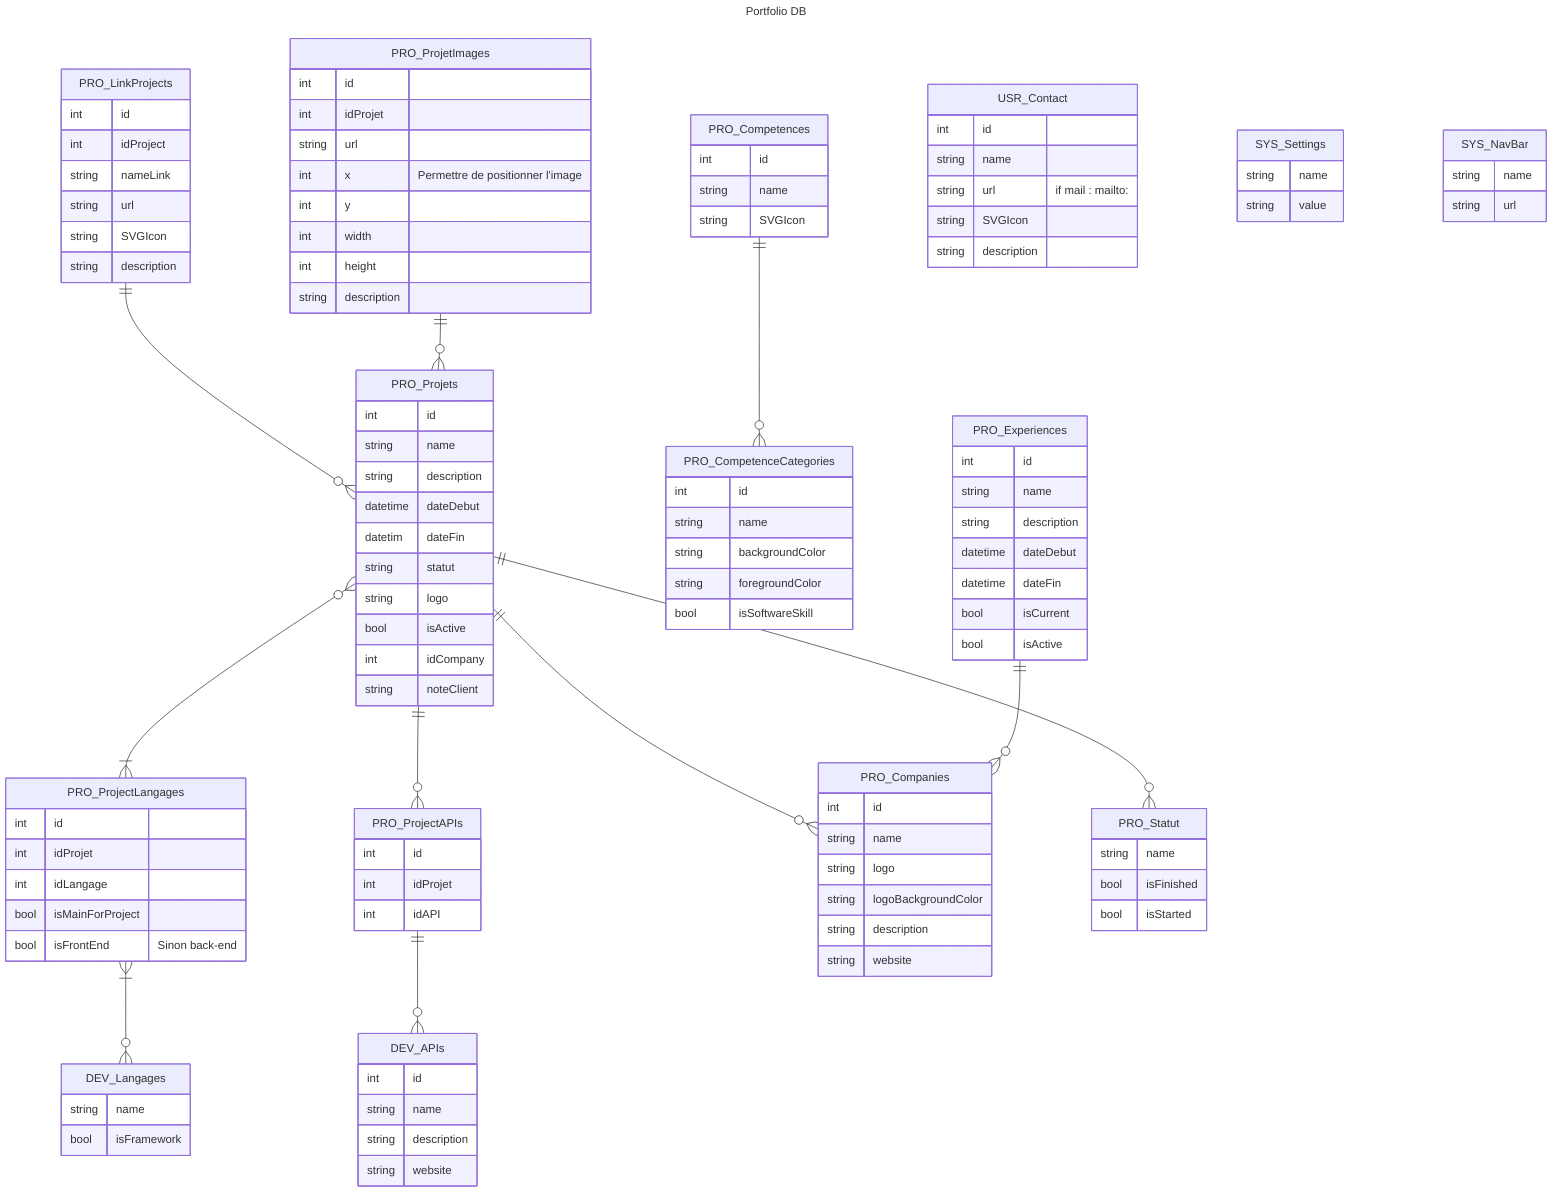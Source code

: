 ---
title: Portfolio DB
---
erDiagram
    PRO_Projets }o--|{ PRO_ProjectLangages : ""
    PRO_ProjectLangages }|--o{ DEV_Langages : ""
    PRO_Projets ||--o{ PRO_ProjectAPIs : ""
    PRO_ProjectAPIs ||--o{ DEV_APIs : ""
    PRO_LinkProjects ||--o{ PRO_Projets : ""
    PRO_Projets ||--o{ PRO_Companies : ""
    PRO_ProjetImages ||--o{ PRO_Projets : ""
    PRO_Projets ||--o{ PRO_Statut : ""
    PRO_Competences ||--o{ PRO_CompetenceCategories : ""
    PRO_Experiences ||--o{ PRO_Companies : ""
    
    PRO_Companies {
        int id
        string name
        string logo
        string logoBackgroundColor
        string description
        string website
    }
    
    PRO_ProjectAPIs {
        int id
        int idProjet
        int idAPI
    }
    
    PRO_Experiences {
        int id
        string name
        string description
        datetime dateDebut
        datetime dateFin
        bool isCurrent
        bool isActive
    }
    
    PRO_CompetenceCategories {
        int id
        string name
        string backgroundColor
        string foregroundColor
        bool isSoftwareSkill
    }
    
    PRO_Competences {
        int id
        string name
        string SVGIcon
    }
     
    PRO_Projets {
        int id
        string name
        string description
        datetime dateDebut
        datetim dateFin
        string statut
        string logo
        bool isActive
        int idCompany
        string noteClient
    }
    
    PRO_ProjectLangages {
        int id
        int idProjet
        int idLangage
        bool isMainForProject
        bool isFrontEnd "Sinon back-end"
    }
    
    DEV_Langages {
        string name
        bool isFramework
    }
    
    PRO_Statut {
        string name
        bool isFinished
        bool isStarted
    }
    
    PRO_ProjetImages {
        int id
        int idProjet
        string url
        int x "Permettre de positionner l'image"
        int y 
        int width 
        int height 
        string description
    }
    
    DEV_APIs {
        int id
        string name
        string description
        string website
    }
    
    PRO_LinkProjects {
        int id
        int idProject
        string nameLink
        string url
        string SVGIcon
        string description 
    }

    USR_Contact {
        int id
        string name
        string url "if mail : mailto:<email>"
        string SVGIcon
        string description
    }
    
    SYS_Settings {
        string name
        string value
    }
    
    SYS_NavBar {
        string name
        string url
    }